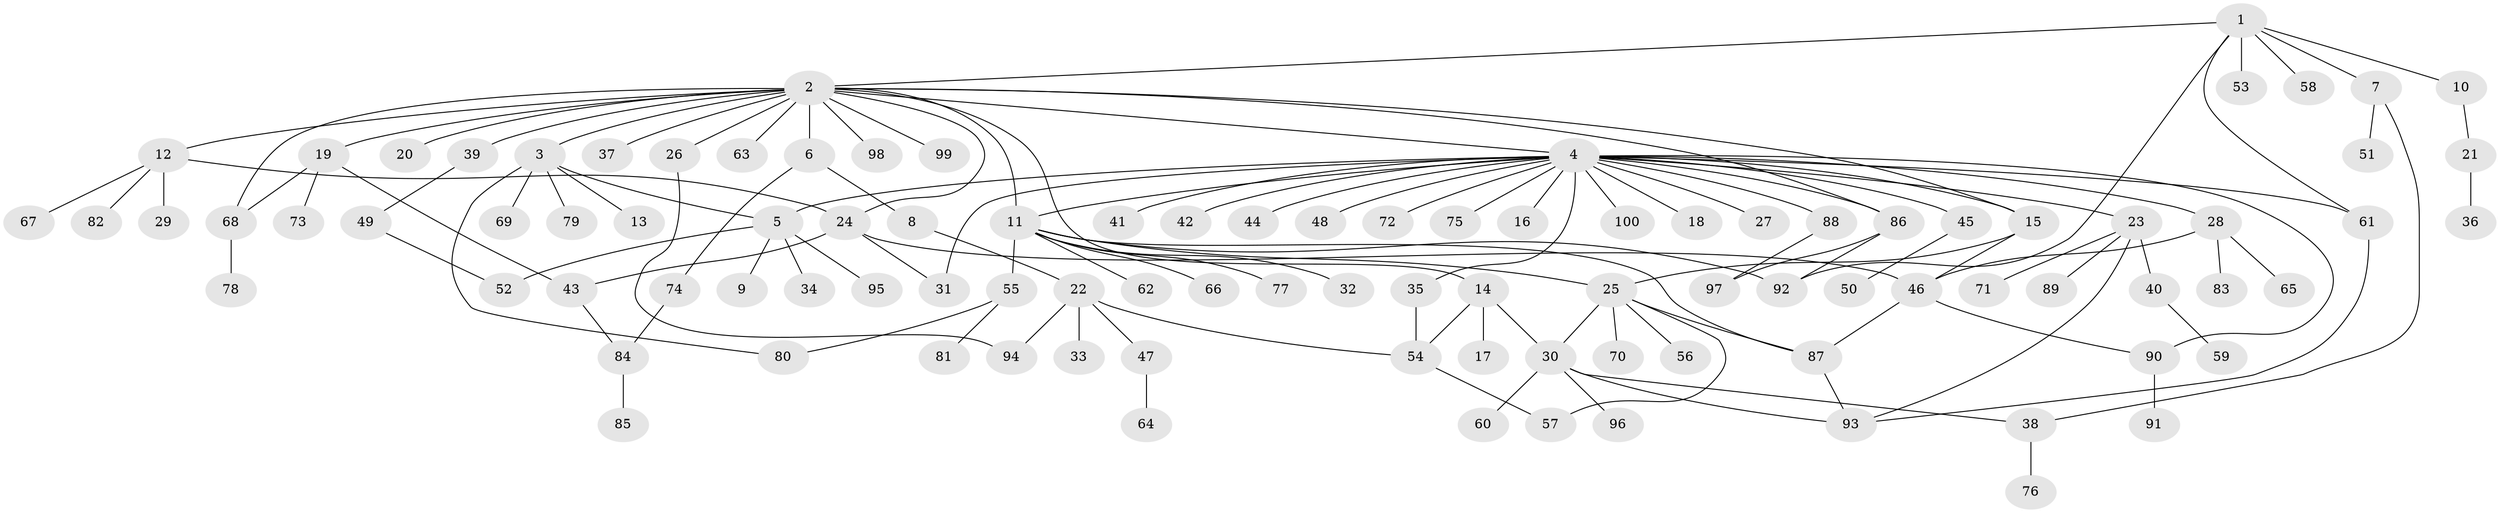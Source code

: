 // Generated by graph-tools (version 1.1) at 2025/11/02/21/25 10:11:08]
// undirected, 100 vertices, 129 edges
graph export_dot {
graph [start="1"]
  node [color=gray90,style=filled];
  1;
  2;
  3;
  4;
  5;
  6;
  7;
  8;
  9;
  10;
  11;
  12;
  13;
  14;
  15;
  16;
  17;
  18;
  19;
  20;
  21;
  22;
  23;
  24;
  25;
  26;
  27;
  28;
  29;
  30;
  31;
  32;
  33;
  34;
  35;
  36;
  37;
  38;
  39;
  40;
  41;
  42;
  43;
  44;
  45;
  46;
  47;
  48;
  49;
  50;
  51;
  52;
  53;
  54;
  55;
  56;
  57;
  58;
  59;
  60;
  61;
  62;
  63;
  64;
  65;
  66;
  67;
  68;
  69;
  70;
  71;
  72;
  73;
  74;
  75;
  76;
  77;
  78;
  79;
  80;
  81;
  82;
  83;
  84;
  85;
  86;
  87;
  88;
  89;
  90;
  91;
  92;
  93;
  94;
  95;
  96;
  97;
  98;
  99;
  100;
  1 -- 2;
  1 -- 7;
  1 -- 10;
  1 -- 53;
  1 -- 58;
  1 -- 61;
  1 -- 92;
  2 -- 3;
  2 -- 4;
  2 -- 6;
  2 -- 11;
  2 -- 12;
  2 -- 14;
  2 -- 15;
  2 -- 19;
  2 -- 20;
  2 -- 24;
  2 -- 26;
  2 -- 37;
  2 -- 39;
  2 -- 63;
  2 -- 68;
  2 -- 86;
  2 -- 98;
  2 -- 99;
  3 -- 5;
  3 -- 13;
  3 -- 69;
  3 -- 79;
  3 -- 80;
  4 -- 5;
  4 -- 11;
  4 -- 15;
  4 -- 16;
  4 -- 18;
  4 -- 23;
  4 -- 27;
  4 -- 28;
  4 -- 31;
  4 -- 35;
  4 -- 41;
  4 -- 42;
  4 -- 44;
  4 -- 45;
  4 -- 48;
  4 -- 61;
  4 -- 72;
  4 -- 75;
  4 -- 86;
  4 -- 88;
  4 -- 90;
  4 -- 100;
  5 -- 9;
  5 -- 34;
  5 -- 52;
  5 -- 95;
  6 -- 8;
  6 -- 74;
  7 -- 38;
  7 -- 51;
  8 -- 22;
  10 -- 21;
  11 -- 25;
  11 -- 32;
  11 -- 55;
  11 -- 62;
  11 -- 66;
  11 -- 77;
  11 -- 87;
  11 -- 92;
  12 -- 24;
  12 -- 29;
  12 -- 67;
  12 -- 82;
  14 -- 17;
  14 -- 30;
  14 -- 54;
  15 -- 25;
  15 -- 46;
  19 -- 43;
  19 -- 68;
  19 -- 73;
  21 -- 36;
  22 -- 33;
  22 -- 47;
  22 -- 54;
  22 -- 94;
  23 -- 40;
  23 -- 71;
  23 -- 89;
  23 -- 93;
  24 -- 31;
  24 -- 43;
  24 -- 46;
  25 -- 30;
  25 -- 56;
  25 -- 57;
  25 -- 70;
  25 -- 87;
  26 -- 94;
  28 -- 46;
  28 -- 65;
  28 -- 83;
  30 -- 38;
  30 -- 60;
  30 -- 93;
  30 -- 96;
  35 -- 54;
  38 -- 76;
  39 -- 49;
  40 -- 59;
  43 -- 84;
  45 -- 50;
  46 -- 87;
  46 -- 90;
  47 -- 64;
  49 -- 52;
  54 -- 57;
  55 -- 80;
  55 -- 81;
  61 -- 93;
  68 -- 78;
  74 -- 84;
  84 -- 85;
  86 -- 92;
  86 -- 97;
  87 -- 93;
  88 -- 97;
  90 -- 91;
}

